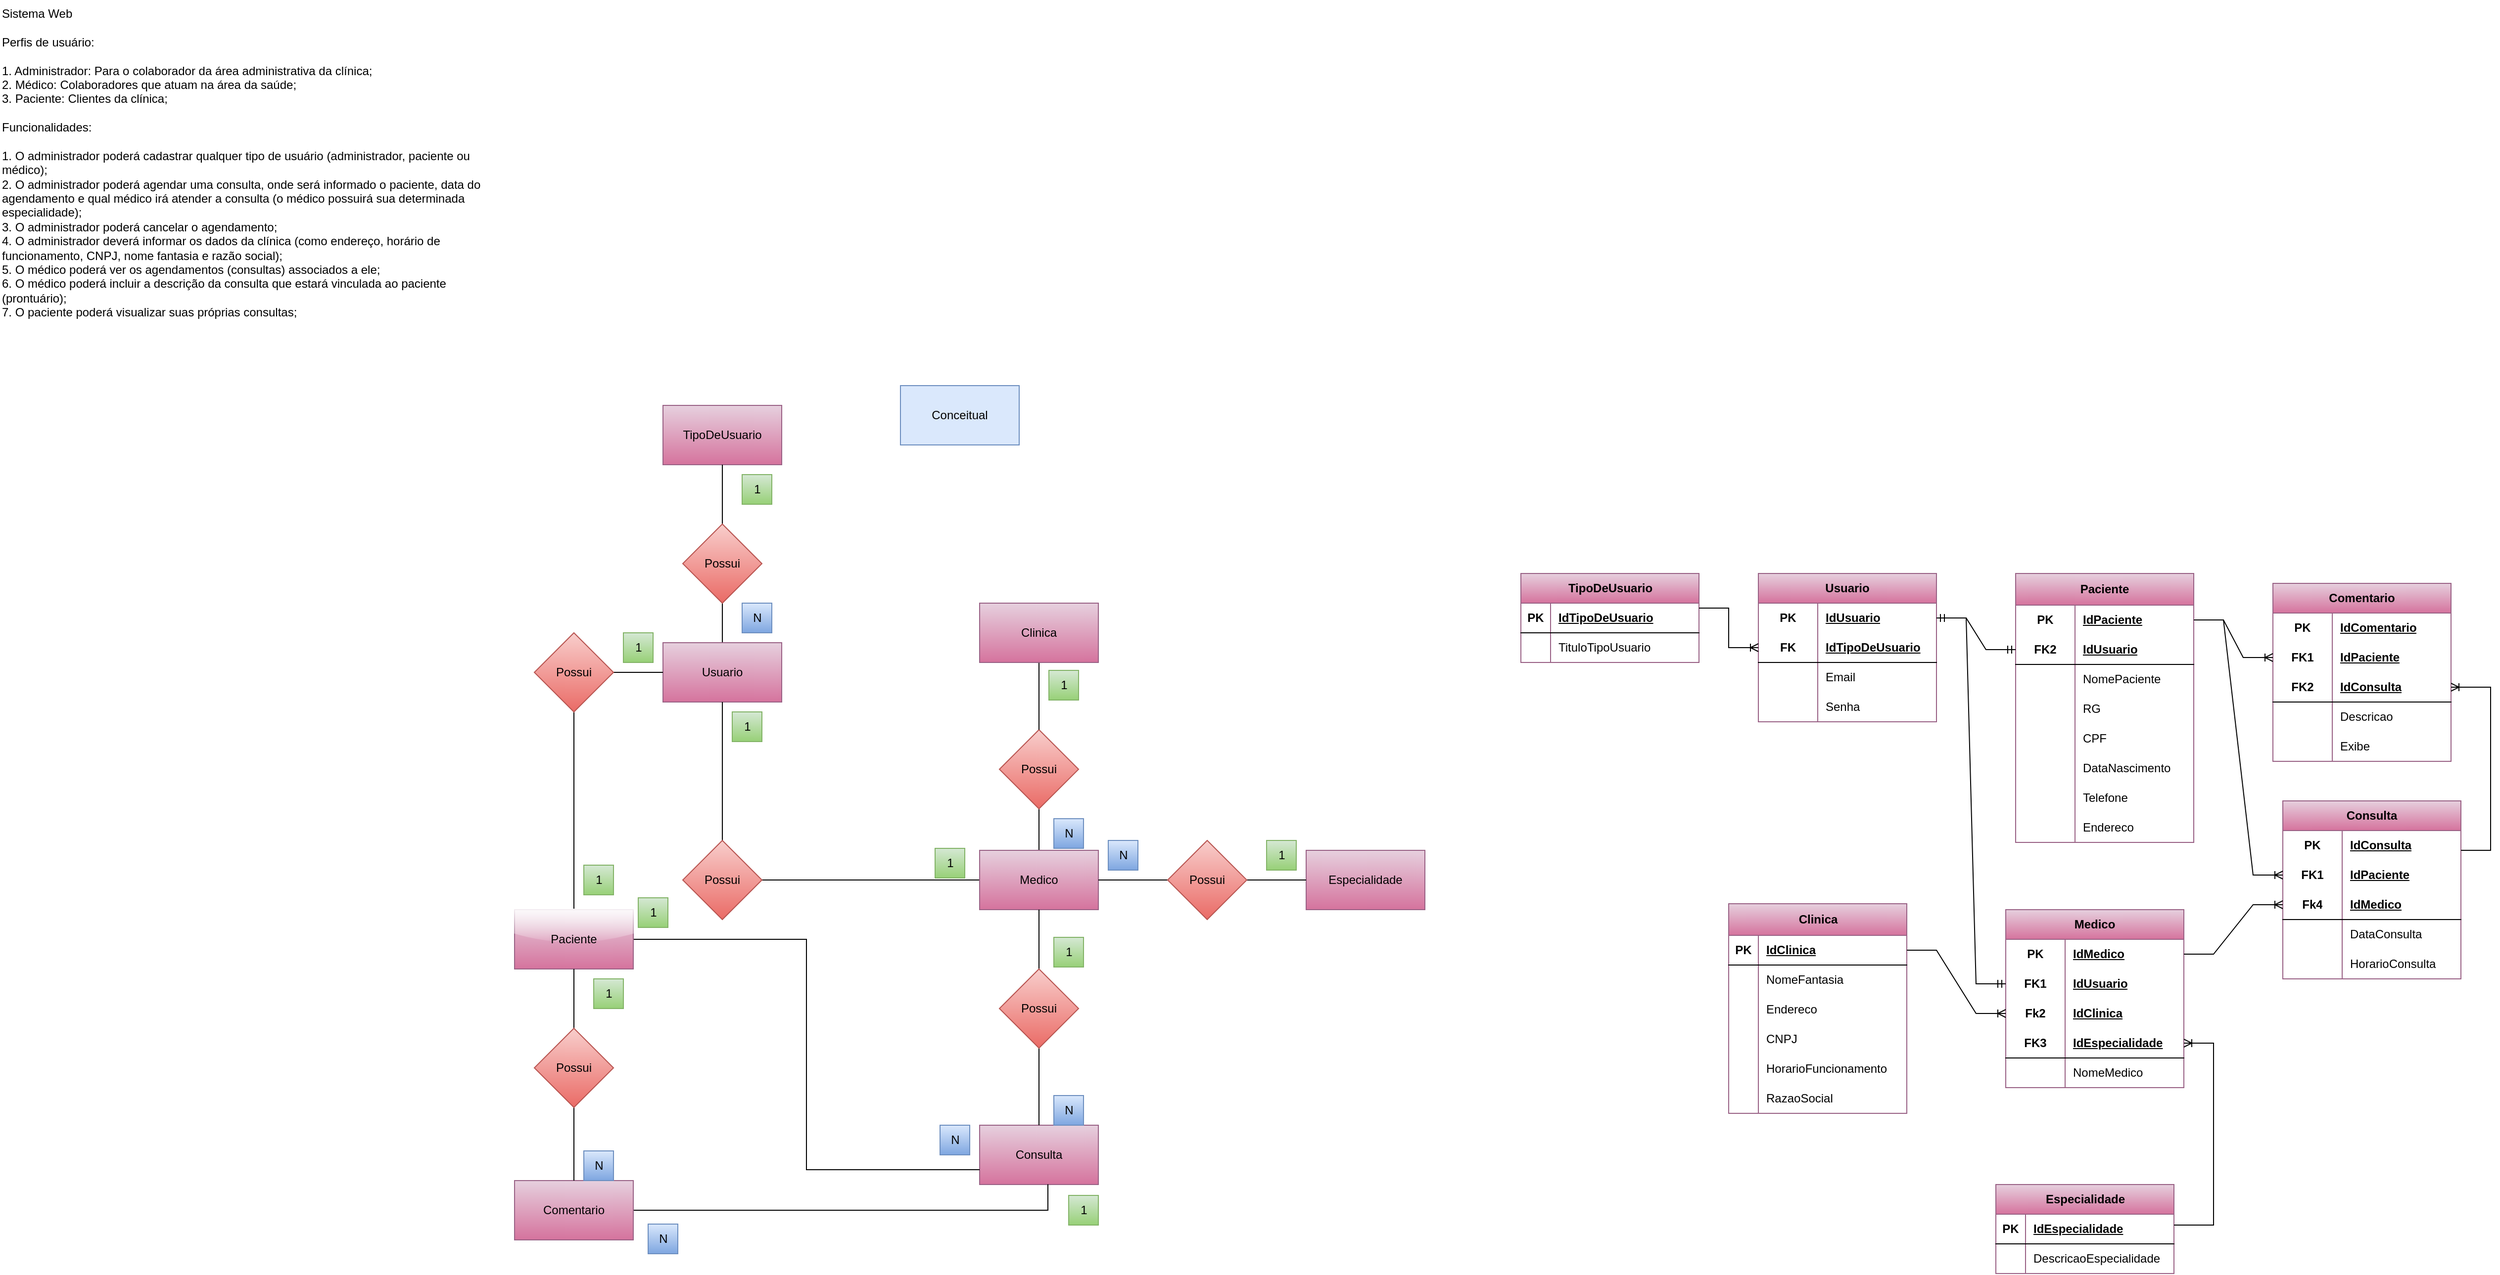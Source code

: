 <mxfile version="22.0.2" type="device">
  <diagram name="Página-1" id="_lsxfPt71TuAtW6j0jMD">
    <mxGraphModel dx="3999" dy="2213" grid="1" gridSize="10" guides="1" tooltips="1" connect="1" arrows="1" fold="1" page="1" pageScale="1" pageWidth="827" pageHeight="1169" math="0" shadow="0">
      <root>
        <mxCell id="0" />
        <mxCell id="1" parent="0" />
        <mxCell id="HjSARC_eoHZar8w_zuDz-1" value="Sistema Web&#xa;&#xa;Perfis de usuário:&#xa;&#xa;1. Administrador: Para o colaborador da área administrativa da clínica;&#xa;2. Médico: Colaboradores que atuam na área da saúde;&#xa;3. Paciente: Clientes da clínica;&#xa;&#xa;Funcionalidades:&#xa;&#xa;1. O administrador poderá cadastrar qualquer tipo de usuário (administrador, paciente ou&#xa;médico);&#xa;2. O administrador poderá agendar uma consulta, onde será informado o paciente, data do&#xa;agendamento e qual médico irá atender a consulta (o médico possuirá sua determinada&#xa;especialidade);&#xa;3. O administrador poderá cancelar o agendamento;&#xa;4. O administrador deverá informar os dados da clínica (como endereço, horário de&#xa;funcionamento, CNPJ, nome fantasia e razão social);&#xa;5. O médico poderá ver os agendamentos (consultas) associados a ele;&#xa;6. O médico poderá incluir a descrição da consulta que estará vinculada ao paciente&#xa;(prontuário);&#xa;7. O paciente poderá visualizar suas próprias consultas;" style="text;whiteSpace=wrap;" parent="1" vertex="1">
          <mxGeometry x="-890" y="-70" width="520" height="310" as="geometry" />
        </mxCell>
        <mxCell id="1QTL2UDU8CIlQ4XkbXj3-7" value="" style="edgeStyle=orthogonalEdgeStyle;rounded=0;orthogonalLoop=1;jettySize=auto;html=1;endArrow=none;endFill=0;" parent="1" source="HjSARC_eoHZar8w_zuDz-2" target="1QTL2UDU8CIlQ4XkbXj3-6" edge="1">
          <mxGeometry relative="1" as="geometry" />
        </mxCell>
        <mxCell id="HjSARC_eoHZar8w_zuDz-2" value="Usuario" style="rounded=0;whiteSpace=wrap;html=1;fillColor=#e6d0de;gradientColor=#d5739d;strokeColor=#996185;" parent="1" vertex="1">
          <mxGeometry x="-220" y="580" width="120" height="60" as="geometry" />
        </mxCell>
        <mxCell id="1QTL2UDU8CIlQ4XkbXj3-73" value="" style="edgeStyle=orthogonalEdgeStyle;rounded=0;orthogonalLoop=1;jettySize=auto;html=1;endArrow=none;endFill=0;" parent="1" source="HjSARC_eoHZar8w_zuDz-4" target="1QTL2UDU8CIlQ4XkbXj3-21" edge="1">
          <mxGeometry relative="1" as="geometry" />
        </mxCell>
        <mxCell id="1QTL2UDU8CIlQ4XkbXj3-78" value="" style="edgeStyle=orthogonalEdgeStyle;rounded=0;orthogonalLoop=1;jettySize=auto;html=1;endArrow=none;endFill=0;" parent="1" source="HjSARC_eoHZar8w_zuDz-4" target="1QTL2UDU8CIlQ4XkbXj3-15" edge="1">
          <mxGeometry relative="1" as="geometry" />
        </mxCell>
        <mxCell id="HjSARC_eoHZar8w_zuDz-4" value="Medico" style="rounded=0;whiteSpace=wrap;html=1;fillColor=#e6d0de;gradientColor=#d5739d;strokeColor=#996185;" parent="1" vertex="1">
          <mxGeometry x="100" y="790" width="120" height="60" as="geometry" />
        </mxCell>
        <mxCell id="HjSARC_eoHZar8w_zuDz-5" value="TipoDeUsuario" style="rounded=0;whiteSpace=wrap;html=1;fillColor=#e6d0de;strokeColor=#996185;gradientColor=#d5739d;" parent="1" vertex="1">
          <mxGeometry x="-220" y="340" width="120" height="60" as="geometry" />
        </mxCell>
        <mxCell id="HjSARC_eoHZar8w_zuDz-9" value="Consulta" style="rounded=0;whiteSpace=wrap;html=1;fillColor=#e6d0de;gradientColor=#d5739d;strokeColor=#996185;" parent="1" vertex="1">
          <mxGeometry x="100" y="1068" width="120" height="60" as="geometry" />
        </mxCell>
        <mxCell id="HjSARC_eoHZar8w_zuDz-10" value="Especialidade" style="rounded=0;whiteSpace=wrap;html=1;fillColor=#e6d0de;gradientColor=#d5739d;strokeColor=#996185;" parent="1" vertex="1">
          <mxGeometry x="430" y="790" width="120" height="60" as="geometry" />
        </mxCell>
        <mxCell id="oid0VO_j-IJUv03uD-GG-19" style="edgeStyle=orthogonalEdgeStyle;rounded=0;orthogonalLoop=1;jettySize=auto;html=1;entryX=0.575;entryY=0.996;entryDx=0;entryDy=0;entryPerimeter=0;endArrow=none;endFill=0;" parent="1" source="HjSARC_eoHZar8w_zuDz-11" target="HjSARC_eoHZar8w_zuDz-9" edge="1">
          <mxGeometry relative="1" as="geometry" />
        </mxCell>
        <mxCell id="HjSARC_eoHZar8w_zuDz-11" value="Comentario" style="rounded=0;whiteSpace=wrap;html=1;fillColor=#e6d0de;gradientColor=#d5739d;strokeColor=#996185;" parent="1" vertex="1">
          <mxGeometry x="-370" y="1124" width="120" height="60" as="geometry" />
        </mxCell>
        <mxCell id="1QTL2UDU8CIlQ4XkbXj3-82" value="" style="edgeStyle=orthogonalEdgeStyle;rounded=0;orthogonalLoop=1;jettySize=auto;html=1;endArrow=none;endFill=0;" parent="1" source="1QTL2UDU8CIlQ4XkbXj3-4" target="1QTL2UDU8CIlQ4XkbXj3-29" edge="1">
          <mxGeometry relative="1" as="geometry" />
        </mxCell>
        <mxCell id="1QTL2UDU8CIlQ4XkbXj3-90" style="edgeStyle=orthogonalEdgeStyle;rounded=0;orthogonalLoop=1;jettySize=auto;html=1;entryX=0;entryY=0.75;entryDx=0;entryDy=0;endArrow=none;endFill=0;" parent="1" source="1QTL2UDU8CIlQ4XkbXj3-4" target="HjSARC_eoHZar8w_zuDz-9" edge="1">
          <mxGeometry relative="1" as="geometry" />
        </mxCell>
        <mxCell id="1QTL2UDU8CIlQ4XkbXj3-4" value="Paciente" style="rounded=0;whiteSpace=wrap;html=1;glass=1;fillColor=#e6d0de;gradientColor=#d5739d;strokeColor=#996185;" parent="1" vertex="1">
          <mxGeometry x="-370" y="850" width="120" height="60" as="geometry" />
        </mxCell>
        <mxCell id="1QTL2UDU8CIlQ4XkbXj3-12" value="" style="edgeStyle=orthogonalEdgeStyle;rounded=0;orthogonalLoop=1;jettySize=auto;html=1;endArrow=none;endFill=0;" parent="1" source="1QTL2UDU8CIlQ4XkbXj3-6" target="HjSARC_eoHZar8w_zuDz-5" edge="1">
          <mxGeometry relative="1" as="geometry" />
        </mxCell>
        <mxCell id="1QTL2UDU8CIlQ4XkbXj3-6" value="Possui" style="rhombus;whiteSpace=wrap;html=1;fillColor=#f8cecc;strokeColor=#b85450;gradientColor=#ea6b66;" parent="1" vertex="1">
          <mxGeometry x="-200" y="460" width="80" height="80" as="geometry" />
        </mxCell>
        <mxCell id="1QTL2UDU8CIlQ4XkbXj3-15" value="Possui" style="rhombus;whiteSpace=wrap;html=1;fillColor=#f8cecc;gradientColor=#ea6b66;strokeColor=#b85450;" parent="1" vertex="1">
          <mxGeometry x="120" y="668" width="80" height="80" as="geometry" />
        </mxCell>
        <mxCell id="1QTL2UDU8CIlQ4XkbXj3-92" value="" style="edgeStyle=orthogonalEdgeStyle;rounded=0;orthogonalLoop=1;jettySize=auto;html=1;endArrow=none;endFill=0;" parent="1" source="1QTL2UDU8CIlQ4XkbXj3-19" target="HjSARC_eoHZar8w_zuDz-4" edge="1">
          <mxGeometry relative="1" as="geometry" />
        </mxCell>
        <mxCell id="1QTL2UDU8CIlQ4XkbXj3-98" value="" style="edgeStyle=orthogonalEdgeStyle;rounded=0;orthogonalLoop=1;jettySize=auto;html=1;endArrow=none;endFill=0;" parent="1" source="1QTL2UDU8CIlQ4XkbXj3-19" target="HjSARC_eoHZar8w_zuDz-10" edge="1">
          <mxGeometry relative="1" as="geometry" />
        </mxCell>
        <mxCell id="1QTL2UDU8CIlQ4XkbXj3-19" value="Possui" style="rhombus;whiteSpace=wrap;html=1;fillColor=#f8cecc;gradientColor=#ea6b66;strokeColor=#b85450;" parent="1" vertex="1">
          <mxGeometry x="290" y="780" width="80" height="80" as="geometry" />
        </mxCell>
        <mxCell id="1QTL2UDU8CIlQ4XkbXj3-93" value="" style="edgeStyle=orthogonalEdgeStyle;rounded=0;orthogonalLoop=1;jettySize=auto;html=1;endArrow=none;endFill=0;" parent="1" source="1QTL2UDU8CIlQ4XkbXj3-20" target="HjSARC_eoHZar8w_zuDz-4" edge="1">
          <mxGeometry relative="1" as="geometry" />
        </mxCell>
        <mxCell id="1QTL2UDU8CIlQ4XkbXj3-94" value="" style="edgeStyle=orthogonalEdgeStyle;rounded=0;orthogonalLoop=1;jettySize=auto;html=1;endArrow=none;endFill=0;" parent="1" source="1QTL2UDU8CIlQ4XkbXj3-20" target="HjSARC_eoHZar8w_zuDz-9" edge="1">
          <mxGeometry relative="1" as="geometry" />
        </mxCell>
        <mxCell id="1QTL2UDU8CIlQ4XkbXj3-20" value="Possui" style="rhombus;whiteSpace=wrap;html=1;fillColor=#f8cecc;gradientColor=#ea6b66;strokeColor=#b85450;" parent="1" vertex="1">
          <mxGeometry x="120" y="910" width="80" height="80" as="geometry" />
        </mxCell>
        <mxCell id="1QTL2UDU8CIlQ4XkbXj3-72" value="" style="edgeStyle=orthogonalEdgeStyle;rounded=0;orthogonalLoop=1;jettySize=auto;html=1;endArrow=none;endFill=0;" parent="1" source="1QTL2UDU8CIlQ4XkbXj3-21" target="HjSARC_eoHZar8w_zuDz-2" edge="1">
          <mxGeometry relative="1" as="geometry" />
        </mxCell>
        <mxCell id="1QTL2UDU8CIlQ4XkbXj3-21" value="Possui" style="rhombus;whiteSpace=wrap;html=1;fillColor=#f8cecc;gradientColor=#ea6b66;strokeColor=#b85450;" parent="1" vertex="1">
          <mxGeometry x="-200" y="780" width="80" height="80" as="geometry" />
        </mxCell>
        <mxCell id="1QTL2UDU8CIlQ4XkbXj3-81" value="" style="edgeStyle=orthogonalEdgeStyle;rounded=0;orthogonalLoop=1;jettySize=auto;html=1;endArrow=none;endFill=0;" parent="1" source="1QTL2UDU8CIlQ4XkbXj3-29" target="HjSARC_eoHZar8w_zuDz-2" edge="1">
          <mxGeometry relative="1" as="geometry" />
        </mxCell>
        <mxCell id="1QTL2UDU8CIlQ4XkbXj3-29" value="Possui" style="rhombus;whiteSpace=wrap;html=1;fillColor=#f8cecc;gradientColor=#ea6b66;strokeColor=#b85450;" parent="1" vertex="1">
          <mxGeometry x="-350" y="570" width="80" height="80" as="geometry" />
        </mxCell>
        <mxCell id="1QTL2UDU8CIlQ4XkbXj3-40" value="Conceitual" style="rounded=0;whiteSpace=wrap;html=1;fillColor=#dae8fc;strokeColor=#6c8ebf;" parent="1" vertex="1">
          <mxGeometry x="20" y="320" width="120" height="60" as="geometry" />
        </mxCell>
        <mxCell id="1QTL2UDU8CIlQ4XkbXj3-70" style="edgeStyle=orthogonalEdgeStyle;rounded=0;orthogonalLoop=1;jettySize=auto;html=1;exitX=0.5;exitY=1;exitDx=0;exitDy=0;" parent="1" source="HjSARC_eoHZar8w_zuDz-11" target="HjSARC_eoHZar8w_zuDz-11" edge="1">
          <mxGeometry relative="1" as="geometry" />
        </mxCell>
        <mxCell id="1QTL2UDU8CIlQ4XkbXj3-77" value="" style="edgeStyle=orthogonalEdgeStyle;rounded=0;orthogonalLoop=1;jettySize=auto;html=1;endArrow=none;endFill=0;" parent="1" source="1QTL2UDU8CIlQ4XkbXj3-2" target="1QTL2UDU8CIlQ4XkbXj3-15" edge="1">
          <mxGeometry relative="1" as="geometry" />
        </mxCell>
        <mxCell id="1QTL2UDU8CIlQ4XkbXj3-2" value="Clinica" style="rounded=0;whiteSpace=wrap;html=1;fillColor=#e6d0de;gradientColor=#d5739d;strokeColor=#996185;" parent="1" vertex="1">
          <mxGeometry x="100" y="540" width="120" height="60" as="geometry" />
        </mxCell>
        <mxCell id="1QTL2UDU8CIlQ4XkbXj3-85" style="edgeStyle=orthogonalEdgeStyle;rounded=0;orthogonalLoop=1;jettySize=auto;html=1;exitX=0.5;exitY=1;exitDx=0;exitDy=0;" parent="1" edge="1">
          <mxGeometry relative="1" as="geometry">
            <mxPoint x="480" y="865" as="sourcePoint" />
            <mxPoint x="480" y="865" as="targetPoint" />
          </mxGeometry>
        </mxCell>
        <mxCell id="1QTL2UDU8CIlQ4XkbXj3-87" value="" style="edgeStyle=orthogonalEdgeStyle;rounded=0;orthogonalLoop=1;jettySize=auto;html=1;endArrow=none;endFill=0;" parent="1" source="1QTL2UDU8CIlQ4XkbXj3-86" target="1QTL2UDU8CIlQ4XkbXj3-4" edge="1">
          <mxGeometry relative="1" as="geometry" />
        </mxCell>
        <mxCell id="1QTL2UDU8CIlQ4XkbXj3-88" value="" style="edgeStyle=orthogonalEdgeStyle;rounded=0;orthogonalLoop=1;jettySize=auto;html=1;endArrow=none;endFill=0;" parent="1" source="1QTL2UDU8CIlQ4XkbXj3-86" target="HjSARC_eoHZar8w_zuDz-11" edge="1">
          <mxGeometry relative="1" as="geometry" />
        </mxCell>
        <mxCell id="1QTL2UDU8CIlQ4XkbXj3-86" value="Possui" style="rhombus;whiteSpace=wrap;html=1;fillColor=#f8cecc;gradientColor=#ea6b66;strokeColor=#b85450;" parent="1" vertex="1">
          <mxGeometry x="-350" y="970" width="80" height="80" as="geometry" />
        </mxCell>
        <mxCell id="1QTL2UDU8CIlQ4XkbXj3-99" value="1" style="text;html=1;align=center;verticalAlign=middle;resizable=0;points=[];autosize=1;strokeColor=#82b366;fillColor=#d5e8d4;gradientColor=#97d077;" parent="1" vertex="1">
          <mxGeometry x="-140" y="410" width="30" height="30" as="geometry" />
        </mxCell>
        <mxCell id="1QTL2UDU8CIlQ4XkbXj3-100" value="N" style="text;html=1;align=center;verticalAlign=middle;resizable=0;points=[];autosize=1;strokeColor=#6c8ebf;fillColor=#dae8fc;gradientColor=#7ea6e0;" parent="1" vertex="1">
          <mxGeometry x="-140" y="540" width="30" height="30" as="geometry" />
        </mxCell>
        <mxCell id="1QTL2UDU8CIlQ4XkbXj3-104" value="1" style="text;html=1;align=center;verticalAlign=middle;resizable=0;points=[];autosize=1;strokeColor=#82b366;fillColor=#d5e8d4;gradientColor=#97d077;" parent="1" vertex="1">
          <mxGeometry x="170" y="608" width="30" height="30" as="geometry" />
        </mxCell>
        <mxCell id="1QTL2UDU8CIlQ4XkbXj3-105" value="N" style="text;html=1;align=center;verticalAlign=middle;resizable=0;points=[];autosize=1;fillColor=#dae8fc;gradientColor=#7ea6e0;strokeColor=#6c8ebf;" parent="1" vertex="1">
          <mxGeometry x="175" y="758" width="30" height="30" as="geometry" />
        </mxCell>
        <mxCell id="1QTL2UDU8CIlQ4XkbXj3-106" value="N" style="text;html=1;align=center;verticalAlign=middle;resizable=0;points=[];autosize=1;strokeColor=#6c8ebf;fillColor=#dae8fc;gradientColor=#7ea6e0;" parent="1" vertex="1">
          <mxGeometry x="230" y="780" width="30" height="30" as="geometry" />
        </mxCell>
        <mxCell id="1QTL2UDU8CIlQ4XkbXj3-107" value="1" style="text;html=1;align=center;verticalAlign=middle;resizable=0;points=[];autosize=1;strokeColor=#82b366;fillColor=#d5e8d4;gradientColor=#97d077;" parent="1" vertex="1">
          <mxGeometry x="390" y="780" width="30" height="30" as="geometry" />
        </mxCell>
        <mxCell id="1QTL2UDU8CIlQ4XkbXj3-112" value="1" style="text;html=1;align=center;verticalAlign=middle;resizable=0;points=[];autosize=1;strokeColor=#82b366;fillColor=#d5e8d4;gradientColor=#97d077;" parent="1" vertex="1">
          <mxGeometry x="-290" y="920" width="30" height="30" as="geometry" />
        </mxCell>
        <mxCell id="1QTL2UDU8CIlQ4XkbXj3-113" value="N" style="text;html=1;align=center;verticalAlign=middle;resizable=0;points=[];autosize=1;strokeColor=#6c8ebf;fillColor=#dae8fc;gradientColor=#7ea6e0;" parent="1" vertex="1">
          <mxGeometry x="-300" y="1094" width="30" height="30" as="geometry" />
        </mxCell>
        <mxCell id="1QTL2UDU8CIlQ4XkbXj3-114" value="1" style="text;html=1;align=center;verticalAlign=middle;resizable=0;points=[];autosize=1;strokeColor=#82b366;fillColor=#d5e8d4;gradientColor=#97d077;" parent="1" vertex="1">
          <mxGeometry x="-260" y="570" width="30" height="30" as="geometry" />
        </mxCell>
        <mxCell id="1QTL2UDU8CIlQ4XkbXj3-116" value="1" style="text;html=1;align=center;verticalAlign=middle;resizable=0;points=[];autosize=1;strokeColor=#82b366;fillColor=#d5e8d4;gradientColor=#97d077;" parent="1" vertex="1">
          <mxGeometry x="-150" y="650" width="30" height="30" as="geometry" />
        </mxCell>
        <mxCell id="1QTL2UDU8CIlQ4XkbXj3-144" value="TipoDeUsuario" style="shape=table;startSize=30;container=1;collapsible=1;childLayout=tableLayout;fixedRows=1;rowLines=0;fontStyle=1;align=center;resizeLast=1;html=1;fillColor=#e6d0de;gradientColor=#d5739d;strokeColor=#996185;" parent="1" vertex="1">
          <mxGeometry x="647" y="510" width="180" height="90" as="geometry" />
        </mxCell>
        <mxCell id="1QTL2UDU8CIlQ4XkbXj3-145" value="" style="shape=tableRow;horizontal=0;startSize=0;swimlaneHead=0;swimlaneBody=0;fillColor=none;collapsible=0;dropTarget=0;points=[[0,0.5],[1,0.5]];portConstraint=eastwest;top=0;left=0;right=0;bottom=1;" parent="1QTL2UDU8CIlQ4XkbXj3-144" vertex="1">
          <mxGeometry y="30" width="180" height="30" as="geometry" />
        </mxCell>
        <mxCell id="1QTL2UDU8CIlQ4XkbXj3-146" value="PK" style="shape=partialRectangle;connectable=0;fillColor=none;top=0;left=0;bottom=0;right=0;fontStyle=1;overflow=hidden;whiteSpace=wrap;html=1;" parent="1QTL2UDU8CIlQ4XkbXj3-145" vertex="1">
          <mxGeometry width="30" height="30" as="geometry">
            <mxRectangle width="30" height="30" as="alternateBounds" />
          </mxGeometry>
        </mxCell>
        <mxCell id="1QTL2UDU8CIlQ4XkbXj3-147" value="IdTipoDeUsuario" style="shape=partialRectangle;connectable=0;fillColor=none;top=0;left=0;bottom=0;right=0;align=left;spacingLeft=6;fontStyle=5;overflow=hidden;whiteSpace=wrap;html=1;" parent="1QTL2UDU8CIlQ4XkbXj3-145" vertex="1">
          <mxGeometry x="30" width="150" height="30" as="geometry">
            <mxRectangle width="150" height="30" as="alternateBounds" />
          </mxGeometry>
        </mxCell>
        <mxCell id="1QTL2UDU8CIlQ4XkbXj3-148" value="" style="shape=tableRow;horizontal=0;startSize=0;swimlaneHead=0;swimlaneBody=0;fillColor=none;collapsible=0;dropTarget=0;points=[[0,0.5],[1,0.5]];portConstraint=eastwest;top=0;left=0;right=0;bottom=0;" parent="1QTL2UDU8CIlQ4XkbXj3-144" vertex="1">
          <mxGeometry y="60" width="180" height="30" as="geometry" />
        </mxCell>
        <mxCell id="1QTL2UDU8CIlQ4XkbXj3-149" value="" style="shape=partialRectangle;connectable=0;fillColor=none;top=0;left=0;bottom=0;right=0;editable=1;overflow=hidden;whiteSpace=wrap;html=1;" parent="1QTL2UDU8CIlQ4XkbXj3-148" vertex="1">
          <mxGeometry width="30" height="30" as="geometry">
            <mxRectangle width="30" height="30" as="alternateBounds" />
          </mxGeometry>
        </mxCell>
        <mxCell id="1QTL2UDU8CIlQ4XkbXj3-150" value="TituloTipoUsuario" style="shape=partialRectangle;connectable=0;fillColor=none;top=0;left=0;bottom=0;right=0;align=left;spacingLeft=6;overflow=hidden;whiteSpace=wrap;html=1;" parent="1QTL2UDU8CIlQ4XkbXj3-148" vertex="1">
          <mxGeometry x="30" width="150" height="30" as="geometry">
            <mxRectangle width="150" height="30" as="alternateBounds" />
          </mxGeometry>
        </mxCell>
        <mxCell id="1QTL2UDU8CIlQ4XkbXj3-167" value="Usuario" style="shape=table;startSize=30;container=1;collapsible=1;childLayout=tableLayout;fixedRows=1;rowLines=0;fontStyle=1;align=center;resizeLast=1;html=1;whiteSpace=wrap;fillColor=#e6d0de;gradientColor=#d5739d;strokeColor=#996185;" parent="1" vertex="1">
          <mxGeometry x="887" y="510" width="180" height="150" as="geometry" />
        </mxCell>
        <mxCell id="1QTL2UDU8CIlQ4XkbXj3-168" value="" style="shape=tableRow;horizontal=0;startSize=0;swimlaneHead=0;swimlaneBody=0;fillColor=none;collapsible=0;dropTarget=0;points=[[0,0.5],[1,0.5]];portConstraint=eastwest;top=0;left=0;right=0;bottom=0;html=1;" parent="1QTL2UDU8CIlQ4XkbXj3-167" vertex="1">
          <mxGeometry y="30" width="180" height="30" as="geometry" />
        </mxCell>
        <mxCell id="1QTL2UDU8CIlQ4XkbXj3-169" value="PK" style="shape=partialRectangle;connectable=0;fillColor=none;top=0;left=0;bottom=0;right=0;fontStyle=1;overflow=hidden;html=1;whiteSpace=wrap;" parent="1QTL2UDU8CIlQ4XkbXj3-168" vertex="1">
          <mxGeometry width="60" height="30" as="geometry">
            <mxRectangle width="60" height="30" as="alternateBounds" />
          </mxGeometry>
        </mxCell>
        <mxCell id="1QTL2UDU8CIlQ4XkbXj3-170" value="IdUsuario" style="shape=partialRectangle;connectable=0;fillColor=none;top=0;left=0;bottom=0;right=0;align=left;spacingLeft=6;fontStyle=5;overflow=hidden;html=1;whiteSpace=wrap;" parent="1QTL2UDU8CIlQ4XkbXj3-168" vertex="1">
          <mxGeometry x="60" width="120" height="30" as="geometry">
            <mxRectangle width="120" height="30" as="alternateBounds" />
          </mxGeometry>
        </mxCell>
        <mxCell id="1QTL2UDU8CIlQ4XkbXj3-171" value="" style="shape=tableRow;horizontal=0;startSize=0;swimlaneHead=0;swimlaneBody=0;fillColor=none;collapsible=0;dropTarget=0;points=[[0,0.5],[1,0.5]];portConstraint=eastwest;top=0;left=0;right=0;bottom=1;html=1;" parent="1QTL2UDU8CIlQ4XkbXj3-167" vertex="1">
          <mxGeometry y="60" width="180" height="30" as="geometry" />
        </mxCell>
        <mxCell id="1QTL2UDU8CIlQ4XkbXj3-172" value="FK" style="shape=partialRectangle;connectable=0;fillColor=none;top=0;left=0;bottom=0;right=0;fontStyle=1;overflow=hidden;html=1;whiteSpace=wrap;" parent="1QTL2UDU8CIlQ4XkbXj3-171" vertex="1">
          <mxGeometry width="60" height="30" as="geometry">
            <mxRectangle width="60" height="30" as="alternateBounds" />
          </mxGeometry>
        </mxCell>
        <mxCell id="1QTL2UDU8CIlQ4XkbXj3-173" value="IdTipoDeUsuario" style="shape=partialRectangle;connectable=0;fillColor=none;top=0;left=0;bottom=0;right=0;align=left;spacingLeft=6;fontStyle=5;overflow=hidden;html=1;whiteSpace=wrap;" parent="1QTL2UDU8CIlQ4XkbXj3-171" vertex="1">
          <mxGeometry x="60" width="120" height="30" as="geometry">
            <mxRectangle width="120" height="30" as="alternateBounds" />
          </mxGeometry>
        </mxCell>
        <mxCell id="1QTL2UDU8CIlQ4XkbXj3-177" value="" style="shape=tableRow;horizontal=0;startSize=0;swimlaneHead=0;swimlaneBody=0;fillColor=none;collapsible=0;dropTarget=0;points=[[0,0.5],[1,0.5]];portConstraint=eastwest;top=0;left=0;right=0;bottom=0;html=1;" parent="1QTL2UDU8CIlQ4XkbXj3-167" vertex="1">
          <mxGeometry y="90" width="180" height="30" as="geometry" />
        </mxCell>
        <mxCell id="1QTL2UDU8CIlQ4XkbXj3-178" value="" style="shape=partialRectangle;connectable=0;fillColor=none;top=0;left=0;bottom=0;right=0;editable=1;overflow=hidden;html=1;whiteSpace=wrap;" parent="1QTL2UDU8CIlQ4XkbXj3-177" vertex="1">
          <mxGeometry width="60" height="30" as="geometry">
            <mxRectangle width="60" height="30" as="alternateBounds" />
          </mxGeometry>
        </mxCell>
        <mxCell id="1QTL2UDU8CIlQ4XkbXj3-179" value="Email" style="shape=partialRectangle;connectable=0;fillColor=none;top=0;left=0;bottom=0;right=0;align=left;spacingLeft=6;overflow=hidden;html=1;whiteSpace=wrap;" parent="1QTL2UDU8CIlQ4XkbXj3-177" vertex="1">
          <mxGeometry x="60" width="120" height="30" as="geometry">
            <mxRectangle width="120" height="30" as="alternateBounds" />
          </mxGeometry>
        </mxCell>
        <mxCell id="1QTL2UDU8CIlQ4XkbXj3-180" style="shape=tableRow;horizontal=0;startSize=0;swimlaneHead=0;swimlaneBody=0;fillColor=none;collapsible=0;dropTarget=0;points=[[0,0.5],[1,0.5]];portConstraint=eastwest;top=0;left=0;right=0;bottom=0;html=1;" parent="1QTL2UDU8CIlQ4XkbXj3-167" vertex="1">
          <mxGeometry y="120" width="180" height="30" as="geometry" />
        </mxCell>
        <mxCell id="1QTL2UDU8CIlQ4XkbXj3-181" style="shape=partialRectangle;connectable=0;fillColor=none;top=0;left=0;bottom=0;right=0;editable=1;overflow=hidden;html=1;whiteSpace=wrap;" parent="1QTL2UDU8CIlQ4XkbXj3-180" vertex="1">
          <mxGeometry width="60" height="30" as="geometry">
            <mxRectangle width="60" height="30" as="alternateBounds" />
          </mxGeometry>
        </mxCell>
        <mxCell id="1QTL2UDU8CIlQ4XkbXj3-182" value="Senha" style="shape=partialRectangle;connectable=0;fillColor=none;top=0;left=0;bottom=0;right=0;align=left;spacingLeft=6;overflow=hidden;html=1;whiteSpace=wrap;" parent="1QTL2UDU8CIlQ4XkbXj3-180" vertex="1">
          <mxGeometry x="60" width="120" height="30" as="geometry">
            <mxRectangle width="120" height="30" as="alternateBounds" />
          </mxGeometry>
        </mxCell>
        <mxCell id="1QTL2UDU8CIlQ4XkbXj3-188" value="Clinica" style="shape=table;startSize=32;container=1;collapsible=1;childLayout=tableLayout;fixedRows=1;rowLines=0;fontStyle=1;align=center;resizeLast=1;html=1;fillColor=#e6d0de;gradientColor=#d5739d;strokeColor=#996185;" parent="1" vertex="1">
          <mxGeometry x="857" y="844" width="180" height="212" as="geometry" />
        </mxCell>
        <mxCell id="1QTL2UDU8CIlQ4XkbXj3-189" value="" style="shape=tableRow;horizontal=0;startSize=0;swimlaneHead=0;swimlaneBody=0;fillColor=none;collapsible=0;dropTarget=0;points=[[0,0.5],[1,0.5]];portConstraint=eastwest;top=0;left=0;right=0;bottom=1;" parent="1QTL2UDU8CIlQ4XkbXj3-188" vertex="1">
          <mxGeometry y="32" width="180" height="30" as="geometry" />
        </mxCell>
        <mxCell id="1QTL2UDU8CIlQ4XkbXj3-190" value="PK" style="shape=partialRectangle;connectable=0;fillColor=none;top=0;left=0;bottom=0;right=0;fontStyle=1;overflow=hidden;whiteSpace=wrap;html=1;" parent="1QTL2UDU8CIlQ4XkbXj3-189" vertex="1">
          <mxGeometry width="30" height="30" as="geometry">
            <mxRectangle width="30" height="30" as="alternateBounds" />
          </mxGeometry>
        </mxCell>
        <mxCell id="1QTL2UDU8CIlQ4XkbXj3-191" value="IdClinica" style="shape=partialRectangle;connectable=0;fillColor=none;top=0;left=0;bottom=0;right=0;align=left;spacingLeft=6;fontStyle=5;overflow=hidden;whiteSpace=wrap;html=1;" parent="1QTL2UDU8CIlQ4XkbXj3-189" vertex="1">
          <mxGeometry x="30" width="150" height="30" as="geometry">
            <mxRectangle width="150" height="30" as="alternateBounds" />
          </mxGeometry>
        </mxCell>
        <mxCell id="1QTL2UDU8CIlQ4XkbXj3-192" value="" style="shape=tableRow;horizontal=0;startSize=0;swimlaneHead=0;swimlaneBody=0;fillColor=none;collapsible=0;dropTarget=0;points=[[0,0.5],[1,0.5]];portConstraint=eastwest;top=0;left=0;right=0;bottom=0;" parent="1QTL2UDU8CIlQ4XkbXj3-188" vertex="1">
          <mxGeometry y="62" width="180" height="30" as="geometry" />
        </mxCell>
        <mxCell id="1QTL2UDU8CIlQ4XkbXj3-193" value="" style="shape=partialRectangle;connectable=0;fillColor=none;top=0;left=0;bottom=0;right=0;editable=1;overflow=hidden;whiteSpace=wrap;html=1;" parent="1QTL2UDU8CIlQ4XkbXj3-192" vertex="1">
          <mxGeometry width="30" height="30" as="geometry">
            <mxRectangle width="30" height="30" as="alternateBounds" />
          </mxGeometry>
        </mxCell>
        <mxCell id="1QTL2UDU8CIlQ4XkbXj3-194" value="NomeFantasia" style="shape=partialRectangle;connectable=0;fillColor=none;top=0;left=0;bottom=0;right=0;align=left;spacingLeft=6;overflow=hidden;whiteSpace=wrap;html=1;" parent="1QTL2UDU8CIlQ4XkbXj3-192" vertex="1">
          <mxGeometry x="30" width="150" height="30" as="geometry">
            <mxRectangle width="150" height="30" as="alternateBounds" />
          </mxGeometry>
        </mxCell>
        <mxCell id="1QTL2UDU8CIlQ4XkbXj3-195" value="" style="shape=tableRow;horizontal=0;startSize=0;swimlaneHead=0;swimlaneBody=0;fillColor=none;collapsible=0;dropTarget=0;points=[[0,0.5],[1,0.5]];portConstraint=eastwest;top=0;left=0;right=0;bottom=0;" parent="1QTL2UDU8CIlQ4XkbXj3-188" vertex="1">
          <mxGeometry y="92" width="180" height="30" as="geometry" />
        </mxCell>
        <mxCell id="1QTL2UDU8CIlQ4XkbXj3-196" value="" style="shape=partialRectangle;connectable=0;fillColor=none;top=0;left=0;bottom=0;right=0;editable=1;overflow=hidden;whiteSpace=wrap;html=1;" parent="1QTL2UDU8CIlQ4XkbXj3-195" vertex="1">
          <mxGeometry width="30" height="30" as="geometry">
            <mxRectangle width="30" height="30" as="alternateBounds" />
          </mxGeometry>
        </mxCell>
        <mxCell id="1QTL2UDU8CIlQ4XkbXj3-197" value="Endereco" style="shape=partialRectangle;connectable=0;fillColor=none;top=0;left=0;bottom=0;right=0;align=left;spacingLeft=6;overflow=hidden;whiteSpace=wrap;html=1;" parent="1QTL2UDU8CIlQ4XkbXj3-195" vertex="1">
          <mxGeometry x="30" width="150" height="30" as="geometry">
            <mxRectangle width="150" height="30" as="alternateBounds" />
          </mxGeometry>
        </mxCell>
        <mxCell id="1QTL2UDU8CIlQ4XkbXj3-198" value="" style="shape=tableRow;horizontal=0;startSize=0;swimlaneHead=0;swimlaneBody=0;fillColor=none;collapsible=0;dropTarget=0;points=[[0,0.5],[1,0.5]];portConstraint=eastwest;top=0;left=0;right=0;bottom=0;" parent="1QTL2UDU8CIlQ4XkbXj3-188" vertex="1">
          <mxGeometry y="122" width="180" height="30" as="geometry" />
        </mxCell>
        <mxCell id="1QTL2UDU8CIlQ4XkbXj3-199" value="" style="shape=partialRectangle;connectable=0;fillColor=none;top=0;left=0;bottom=0;right=0;editable=1;overflow=hidden;whiteSpace=wrap;html=1;" parent="1QTL2UDU8CIlQ4XkbXj3-198" vertex="1">
          <mxGeometry width="30" height="30" as="geometry">
            <mxRectangle width="30" height="30" as="alternateBounds" />
          </mxGeometry>
        </mxCell>
        <mxCell id="1QTL2UDU8CIlQ4XkbXj3-200" value="CNPJ" style="shape=partialRectangle;connectable=0;fillColor=none;top=0;left=0;bottom=0;right=0;align=left;spacingLeft=6;overflow=hidden;whiteSpace=wrap;html=1;" parent="1QTL2UDU8CIlQ4XkbXj3-198" vertex="1">
          <mxGeometry x="30" width="150" height="30" as="geometry">
            <mxRectangle width="150" height="30" as="alternateBounds" />
          </mxGeometry>
        </mxCell>
        <mxCell id="1QTL2UDU8CIlQ4XkbXj3-227" style="shape=tableRow;horizontal=0;startSize=0;swimlaneHead=0;swimlaneBody=0;fillColor=none;collapsible=0;dropTarget=0;points=[[0,0.5],[1,0.5]];portConstraint=eastwest;top=0;left=0;right=0;bottom=0;" parent="1QTL2UDU8CIlQ4XkbXj3-188" vertex="1">
          <mxGeometry y="152" width="180" height="30" as="geometry" />
        </mxCell>
        <mxCell id="1QTL2UDU8CIlQ4XkbXj3-228" style="shape=partialRectangle;connectable=0;fillColor=none;top=0;left=0;bottom=0;right=0;editable=1;overflow=hidden;whiteSpace=wrap;html=1;" parent="1QTL2UDU8CIlQ4XkbXj3-227" vertex="1">
          <mxGeometry width="30" height="30" as="geometry">
            <mxRectangle width="30" height="30" as="alternateBounds" />
          </mxGeometry>
        </mxCell>
        <mxCell id="1QTL2UDU8CIlQ4XkbXj3-229" value="HorarioFuncionamento" style="shape=partialRectangle;connectable=0;fillColor=none;top=0;left=0;bottom=0;right=0;align=left;spacingLeft=6;overflow=hidden;whiteSpace=wrap;html=1;" parent="1QTL2UDU8CIlQ4XkbXj3-227" vertex="1">
          <mxGeometry x="30" width="150" height="30" as="geometry">
            <mxRectangle width="150" height="30" as="alternateBounds" />
          </mxGeometry>
        </mxCell>
        <mxCell id="1QTL2UDU8CIlQ4XkbXj3-224" style="shape=tableRow;horizontal=0;startSize=0;swimlaneHead=0;swimlaneBody=0;fillColor=none;collapsible=0;dropTarget=0;points=[[0,0.5],[1,0.5]];portConstraint=eastwest;top=0;left=0;right=0;bottom=0;" parent="1QTL2UDU8CIlQ4XkbXj3-188" vertex="1">
          <mxGeometry y="182" width="180" height="30" as="geometry" />
        </mxCell>
        <mxCell id="1QTL2UDU8CIlQ4XkbXj3-225" style="shape=partialRectangle;connectable=0;fillColor=none;top=0;left=0;bottom=0;right=0;editable=1;overflow=hidden;whiteSpace=wrap;html=1;" parent="1QTL2UDU8CIlQ4XkbXj3-224" vertex="1">
          <mxGeometry width="30" height="30" as="geometry">
            <mxRectangle width="30" height="30" as="alternateBounds" />
          </mxGeometry>
        </mxCell>
        <mxCell id="1QTL2UDU8CIlQ4XkbXj3-226" value="RazaoSocial" style="shape=partialRectangle;connectable=0;fillColor=none;top=0;left=0;bottom=0;right=0;align=left;spacingLeft=6;overflow=hidden;whiteSpace=wrap;html=1;" parent="1QTL2UDU8CIlQ4XkbXj3-224" vertex="1">
          <mxGeometry x="30" width="150" height="30" as="geometry">
            <mxRectangle width="150" height="30" as="alternateBounds" />
          </mxGeometry>
        </mxCell>
        <mxCell id="1QTL2UDU8CIlQ4XkbXj3-237" value="Especialidade" style="shape=table;startSize=30;container=1;collapsible=1;childLayout=tableLayout;fixedRows=1;rowLines=0;fontStyle=1;align=center;resizeLast=1;html=1;fillColor=#e6d0de;gradientColor=#d5739d;strokeColor=#996185;" parent="1" vertex="1">
          <mxGeometry x="1127" y="1128" width="180" height="90" as="geometry" />
        </mxCell>
        <mxCell id="1QTL2UDU8CIlQ4XkbXj3-238" value="" style="shape=tableRow;horizontal=0;startSize=0;swimlaneHead=0;swimlaneBody=0;fillColor=none;collapsible=0;dropTarget=0;points=[[0,0.5],[1,0.5]];portConstraint=eastwest;top=0;left=0;right=0;bottom=1;" parent="1QTL2UDU8CIlQ4XkbXj3-237" vertex="1">
          <mxGeometry y="30" width="180" height="30" as="geometry" />
        </mxCell>
        <mxCell id="1QTL2UDU8CIlQ4XkbXj3-239" value="PK" style="shape=partialRectangle;connectable=0;fillColor=none;top=0;left=0;bottom=0;right=0;fontStyle=1;overflow=hidden;whiteSpace=wrap;html=1;" parent="1QTL2UDU8CIlQ4XkbXj3-238" vertex="1">
          <mxGeometry width="30" height="30" as="geometry">
            <mxRectangle width="30" height="30" as="alternateBounds" />
          </mxGeometry>
        </mxCell>
        <mxCell id="1QTL2UDU8CIlQ4XkbXj3-240" value="IdEspecialidade" style="shape=partialRectangle;connectable=0;fillColor=none;top=0;left=0;bottom=0;right=0;align=left;spacingLeft=6;fontStyle=5;overflow=hidden;whiteSpace=wrap;html=1;" parent="1QTL2UDU8CIlQ4XkbXj3-238" vertex="1">
          <mxGeometry x="30" width="150" height="30" as="geometry">
            <mxRectangle width="150" height="30" as="alternateBounds" />
          </mxGeometry>
        </mxCell>
        <mxCell id="1QTL2UDU8CIlQ4XkbXj3-241" value="" style="shape=tableRow;horizontal=0;startSize=0;swimlaneHead=0;swimlaneBody=0;fillColor=none;collapsible=0;dropTarget=0;points=[[0,0.5],[1,0.5]];portConstraint=eastwest;top=0;left=0;right=0;bottom=0;" parent="1QTL2UDU8CIlQ4XkbXj3-237" vertex="1">
          <mxGeometry y="60" width="180" height="30" as="geometry" />
        </mxCell>
        <mxCell id="1QTL2UDU8CIlQ4XkbXj3-242" value="" style="shape=partialRectangle;connectable=0;fillColor=none;top=0;left=0;bottom=0;right=0;editable=1;overflow=hidden;whiteSpace=wrap;html=1;" parent="1QTL2UDU8CIlQ4XkbXj3-241" vertex="1">
          <mxGeometry width="30" height="30" as="geometry">
            <mxRectangle width="30" height="30" as="alternateBounds" />
          </mxGeometry>
        </mxCell>
        <mxCell id="1QTL2UDU8CIlQ4XkbXj3-243" value="DescricaoEspecialidade" style="shape=partialRectangle;connectable=0;fillColor=none;top=0;left=0;bottom=0;right=0;align=left;spacingLeft=6;overflow=hidden;whiteSpace=wrap;html=1;" parent="1QTL2UDU8CIlQ4XkbXj3-241" vertex="1">
          <mxGeometry x="30" width="150" height="30" as="geometry">
            <mxRectangle width="150" height="30" as="alternateBounds" />
          </mxGeometry>
        </mxCell>
        <mxCell id="1QTL2UDU8CIlQ4XkbXj3-244" value="Paciente" style="shape=table;startSize=32;container=1;collapsible=1;childLayout=tableLayout;fixedRows=1;rowLines=0;fontStyle=1;align=center;resizeLast=1;html=1;whiteSpace=wrap;fillColor=#e6d0de;gradientColor=#d5739d;strokeColor=#996185;" parent="1" vertex="1">
          <mxGeometry x="1147" y="510" width="180" height="272" as="geometry" />
        </mxCell>
        <mxCell id="1QTL2UDU8CIlQ4XkbXj3-245" value="" style="shape=tableRow;horizontal=0;startSize=0;swimlaneHead=0;swimlaneBody=0;fillColor=none;collapsible=0;dropTarget=0;points=[[0,0.5],[1,0.5]];portConstraint=eastwest;top=0;left=0;right=0;bottom=0;html=1;" parent="1QTL2UDU8CIlQ4XkbXj3-244" vertex="1">
          <mxGeometry y="32" width="180" height="30" as="geometry" />
        </mxCell>
        <mxCell id="1QTL2UDU8CIlQ4XkbXj3-246" value="PK" style="shape=partialRectangle;connectable=0;fillColor=none;top=0;left=0;bottom=0;right=0;fontStyle=1;overflow=hidden;html=1;whiteSpace=wrap;" parent="1QTL2UDU8CIlQ4XkbXj3-245" vertex="1">
          <mxGeometry width="60" height="30" as="geometry">
            <mxRectangle width="60" height="30" as="alternateBounds" />
          </mxGeometry>
        </mxCell>
        <mxCell id="1QTL2UDU8CIlQ4XkbXj3-247" value="IdPaciente" style="shape=partialRectangle;connectable=0;fillColor=none;top=0;left=0;bottom=0;right=0;align=left;spacingLeft=6;fontStyle=5;overflow=hidden;html=1;whiteSpace=wrap;" parent="1QTL2UDU8CIlQ4XkbXj3-245" vertex="1">
          <mxGeometry x="60" width="120" height="30" as="geometry">
            <mxRectangle width="120" height="30" as="alternateBounds" />
          </mxGeometry>
        </mxCell>
        <mxCell id="1QTL2UDU8CIlQ4XkbXj3-248" value="" style="shape=tableRow;horizontal=0;startSize=0;swimlaneHead=0;swimlaneBody=0;fillColor=none;collapsible=0;dropTarget=0;points=[[0,0.5],[1,0.5]];portConstraint=eastwest;top=0;left=0;right=0;bottom=1;html=1;" parent="1QTL2UDU8CIlQ4XkbXj3-244" vertex="1">
          <mxGeometry y="62" width="180" height="30" as="geometry" />
        </mxCell>
        <mxCell id="1QTL2UDU8CIlQ4XkbXj3-249" value="FK2" style="shape=partialRectangle;connectable=0;fillColor=none;top=0;left=0;bottom=0;right=0;fontStyle=1;overflow=hidden;html=1;whiteSpace=wrap;" parent="1QTL2UDU8CIlQ4XkbXj3-248" vertex="1">
          <mxGeometry width="60" height="30" as="geometry">
            <mxRectangle width="60" height="30" as="alternateBounds" />
          </mxGeometry>
        </mxCell>
        <mxCell id="1QTL2UDU8CIlQ4XkbXj3-250" value="IdUsuario" style="shape=partialRectangle;connectable=0;fillColor=none;top=0;left=0;bottom=0;right=0;align=left;spacingLeft=6;fontStyle=5;overflow=hidden;html=1;whiteSpace=wrap;" parent="1QTL2UDU8CIlQ4XkbXj3-248" vertex="1">
          <mxGeometry x="60" width="120" height="30" as="geometry">
            <mxRectangle width="120" height="30" as="alternateBounds" />
          </mxGeometry>
        </mxCell>
        <mxCell id="1QTL2UDU8CIlQ4XkbXj3-251" value="" style="shape=tableRow;horizontal=0;startSize=0;swimlaneHead=0;swimlaneBody=0;fillColor=none;collapsible=0;dropTarget=0;points=[[0,0.5],[1,0.5]];portConstraint=eastwest;top=0;left=0;right=0;bottom=0;html=1;" parent="1QTL2UDU8CIlQ4XkbXj3-244" vertex="1">
          <mxGeometry y="92" width="180" height="30" as="geometry" />
        </mxCell>
        <mxCell id="1QTL2UDU8CIlQ4XkbXj3-252" value="" style="shape=partialRectangle;connectable=0;fillColor=none;top=0;left=0;bottom=0;right=0;editable=1;overflow=hidden;html=1;whiteSpace=wrap;" parent="1QTL2UDU8CIlQ4XkbXj3-251" vertex="1">
          <mxGeometry width="60" height="30" as="geometry">
            <mxRectangle width="60" height="30" as="alternateBounds" />
          </mxGeometry>
        </mxCell>
        <mxCell id="1QTL2UDU8CIlQ4XkbXj3-253" value="NomePaciente" style="shape=partialRectangle;connectable=0;fillColor=none;top=0;left=0;bottom=0;right=0;align=left;spacingLeft=6;overflow=hidden;html=1;whiteSpace=wrap;" parent="1QTL2UDU8CIlQ4XkbXj3-251" vertex="1">
          <mxGeometry x="60" width="120" height="30" as="geometry">
            <mxRectangle width="120" height="30" as="alternateBounds" />
          </mxGeometry>
        </mxCell>
        <mxCell id="1QTL2UDU8CIlQ4XkbXj3-254" value="" style="shape=tableRow;horizontal=0;startSize=0;swimlaneHead=0;swimlaneBody=0;fillColor=none;collapsible=0;dropTarget=0;points=[[0,0.5],[1,0.5]];portConstraint=eastwest;top=0;left=0;right=0;bottom=0;html=1;" parent="1QTL2UDU8CIlQ4XkbXj3-244" vertex="1">
          <mxGeometry y="122" width="180" height="30" as="geometry" />
        </mxCell>
        <mxCell id="1QTL2UDU8CIlQ4XkbXj3-255" value="" style="shape=partialRectangle;connectable=0;fillColor=none;top=0;left=0;bottom=0;right=0;editable=1;overflow=hidden;html=1;whiteSpace=wrap;" parent="1QTL2UDU8CIlQ4XkbXj3-254" vertex="1">
          <mxGeometry width="60" height="30" as="geometry">
            <mxRectangle width="60" height="30" as="alternateBounds" />
          </mxGeometry>
        </mxCell>
        <mxCell id="1QTL2UDU8CIlQ4XkbXj3-256" value="RG" style="shape=partialRectangle;connectable=0;fillColor=none;top=0;left=0;bottom=0;right=0;align=left;spacingLeft=6;overflow=hidden;html=1;whiteSpace=wrap;" parent="1QTL2UDU8CIlQ4XkbXj3-254" vertex="1">
          <mxGeometry x="60" width="120" height="30" as="geometry">
            <mxRectangle width="120" height="30" as="alternateBounds" />
          </mxGeometry>
        </mxCell>
        <mxCell id="1QTL2UDU8CIlQ4XkbXj3-257" style="shape=tableRow;horizontal=0;startSize=0;swimlaneHead=0;swimlaneBody=0;fillColor=none;collapsible=0;dropTarget=0;points=[[0,0.5],[1,0.5]];portConstraint=eastwest;top=0;left=0;right=0;bottom=0;html=1;" parent="1QTL2UDU8CIlQ4XkbXj3-244" vertex="1">
          <mxGeometry y="152" width="180" height="30" as="geometry" />
        </mxCell>
        <mxCell id="1QTL2UDU8CIlQ4XkbXj3-258" style="shape=partialRectangle;connectable=0;fillColor=none;top=0;left=0;bottom=0;right=0;editable=1;overflow=hidden;html=1;whiteSpace=wrap;" parent="1QTL2UDU8CIlQ4XkbXj3-257" vertex="1">
          <mxGeometry width="60" height="30" as="geometry">
            <mxRectangle width="60" height="30" as="alternateBounds" />
          </mxGeometry>
        </mxCell>
        <mxCell id="1QTL2UDU8CIlQ4XkbXj3-259" value="CPF" style="shape=partialRectangle;connectable=0;fillColor=none;top=0;left=0;bottom=0;right=0;align=left;spacingLeft=6;overflow=hidden;html=1;whiteSpace=wrap;" parent="1QTL2UDU8CIlQ4XkbXj3-257" vertex="1">
          <mxGeometry x="60" width="120" height="30" as="geometry">
            <mxRectangle width="120" height="30" as="alternateBounds" />
          </mxGeometry>
        </mxCell>
        <mxCell id="1QTL2UDU8CIlQ4XkbXj3-260" style="shape=tableRow;horizontal=0;startSize=0;swimlaneHead=0;swimlaneBody=0;fillColor=none;collapsible=0;dropTarget=0;points=[[0,0.5],[1,0.5]];portConstraint=eastwest;top=0;left=0;right=0;bottom=0;html=1;" parent="1QTL2UDU8CIlQ4XkbXj3-244" vertex="1">
          <mxGeometry y="182" width="180" height="30" as="geometry" />
        </mxCell>
        <mxCell id="1QTL2UDU8CIlQ4XkbXj3-261" style="shape=partialRectangle;connectable=0;fillColor=none;top=0;left=0;bottom=0;right=0;editable=1;overflow=hidden;html=1;whiteSpace=wrap;" parent="1QTL2UDU8CIlQ4XkbXj3-260" vertex="1">
          <mxGeometry width="60" height="30" as="geometry">
            <mxRectangle width="60" height="30" as="alternateBounds" />
          </mxGeometry>
        </mxCell>
        <mxCell id="1QTL2UDU8CIlQ4XkbXj3-262" value="DataNascimento" style="shape=partialRectangle;connectable=0;fillColor=none;top=0;left=0;bottom=0;right=0;align=left;spacingLeft=6;overflow=hidden;html=1;whiteSpace=wrap;" parent="1QTL2UDU8CIlQ4XkbXj3-260" vertex="1">
          <mxGeometry x="60" width="120" height="30" as="geometry">
            <mxRectangle width="120" height="30" as="alternateBounds" />
          </mxGeometry>
        </mxCell>
        <mxCell id="1QTL2UDU8CIlQ4XkbXj3-272" style="shape=tableRow;horizontal=0;startSize=0;swimlaneHead=0;swimlaneBody=0;fillColor=none;collapsible=0;dropTarget=0;points=[[0,0.5],[1,0.5]];portConstraint=eastwest;top=0;left=0;right=0;bottom=0;html=1;" parent="1QTL2UDU8CIlQ4XkbXj3-244" vertex="1">
          <mxGeometry y="212" width="180" height="30" as="geometry" />
        </mxCell>
        <mxCell id="1QTL2UDU8CIlQ4XkbXj3-273" style="shape=partialRectangle;connectable=0;fillColor=none;top=0;left=0;bottom=0;right=0;editable=1;overflow=hidden;html=1;whiteSpace=wrap;" parent="1QTL2UDU8CIlQ4XkbXj3-272" vertex="1">
          <mxGeometry width="60" height="30" as="geometry">
            <mxRectangle width="60" height="30" as="alternateBounds" />
          </mxGeometry>
        </mxCell>
        <mxCell id="1QTL2UDU8CIlQ4XkbXj3-274" value="Telefone&amp;nbsp;" style="shape=partialRectangle;connectable=0;fillColor=none;top=0;left=0;bottom=0;right=0;align=left;spacingLeft=6;overflow=hidden;html=1;whiteSpace=wrap;" parent="1QTL2UDU8CIlQ4XkbXj3-272" vertex="1">
          <mxGeometry x="60" width="120" height="30" as="geometry">
            <mxRectangle width="120" height="30" as="alternateBounds" />
          </mxGeometry>
        </mxCell>
        <mxCell id="1QTL2UDU8CIlQ4XkbXj3-269" style="shape=tableRow;horizontal=0;startSize=0;swimlaneHead=0;swimlaneBody=0;fillColor=none;collapsible=0;dropTarget=0;points=[[0,0.5],[1,0.5]];portConstraint=eastwest;top=0;left=0;right=0;bottom=0;html=1;" parent="1QTL2UDU8CIlQ4XkbXj3-244" vertex="1">
          <mxGeometry y="242" width="180" height="30" as="geometry" />
        </mxCell>
        <mxCell id="1QTL2UDU8CIlQ4XkbXj3-270" style="shape=partialRectangle;connectable=0;fillColor=none;top=0;left=0;bottom=0;right=0;editable=1;overflow=hidden;html=1;whiteSpace=wrap;" parent="1QTL2UDU8CIlQ4XkbXj3-269" vertex="1">
          <mxGeometry width="60" height="30" as="geometry">
            <mxRectangle width="60" height="30" as="alternateBounds" />
          </mxGeometry>
        </mxCell>
        <mxCell id="1QTL2UDU8CIlQ4XkbXj3-271" value="Endereco" style="shape=partialRectangle;connectable=0;fillColor=none;top=0;left=0;bottom=0;right=0;align=left;spacingLeft=6;overflow=hidden;html=1;whiteSpace=wrap;" parent="1QTL2UDU8CIlQ4XkbXj3-269" vertex="1">
          <mxGeometry x="60" width="120" height="30" as="geometry">
            <mxRectangle width="120" height="30" as="alternateBounds" />
          </mxGeometry>
        </mxCell>
        <mxCell id="1QTL2UDU8CIlQ4XkbXj3-275" value="Comentario" style="shape=table;startSize=30;container=1;collapsible=1;childLayout=tableLayout;fixedRows=1;rowLines=0;fontStyle=1;align=center;resizeLast=1;html=1;whiteSpace=wrap;fillColor=#e6d0de;gradientColor=#d5739d;strokeColor=#996185;" parent="1" vertex="1">
          <mxGeometry x="1407" y="520" width="180" height="180" as="geometry" />
        </mxCell>
        <mxCell id="1QTL2UDU8CIlQ4XkbXj3-276" value="" style="shape=tableRow;horizontal=0;startSize=0;swimlaneHead=0;swimlaneBody=0;fillColor=none;collapsible=0;dropTarget=0;points=[[0,0.5],[1,0.5]];portConstraint=eastwest;top=0;left=0;right=0;bottom=0;html=1;" parent="1QTL2UDU8CIlQ4XkbXj3-275" vertex="1">
          <mxGeometry y="30" width="180" height="30" as="geometry" />
        </mxCell>
        <mxCell id="1QTL2UDU8CIlQ4XkbXj3-277" value="PK" style="shape=partialRectangle;connectable=0;fillColor=none;top=0;left=0;bottom=0;right=0;fontStyle=1;overflow=hidden;html=1;whiteSpace=wrap;" parent="1QTL2UDU8CIlQ4XkbXj3-276" vertex="1">
          <mxGeometry width="60" height="30" as="geometry">
            <mxRectangle width="60" height="30" as="alternateBounds" />
          </mxGeometry>
        </mxCell>
        <mxCell id="1QTL2UDU8CIlQ4XkbXj3-278" value="IdComentario" style="shape=partialRectangle;connectable=0;fillColor=none;top=0;left=0;bottom=0;right=0;align=left;spacingLeft=6;fontStyle=5;overflow=hidden;html=1;whiteSpace=wrap;" parent="1QTL2UDU8CIlQ4XkbXj3-276" vertex="1">
          <mxGeometry x="60" width="120" height="30" as="geometry">
            <mxRectangle width="120" height="30" as="alternateBounds" />
          </mxGeometry>
        </mxCell>
        <mxCell id="oid0VO_j-IJUv03uD-GG-28" style="shape=tableRow;horizontal=0;startSize=0;swimlaneHead=0;swimlaneBody=0;fillColor=none;collapsible=0;dropTarget=0;points=[[0,0.5],[1,0.5]];portConstraint=eastwest;top=0;left=0;right=0;bottom=0;html=1;" parent="1QTL2UDU8CIlQ4XkbXj3-275" vertex="1">
          <mxGeometry y="60" width="180" height="30" as="geometry" />
        </mxCell>
        <mxCell id="oid0VO_j-IJUv03uD-GG-29" value="FK1" style="shape=partialRectangle;connectable=0;fillColor=none;top=0;left=0;bottom=0;right=0;fontStyle=1;overflow=hidden;html=1;whiteSpace=wrap;" parent="oid0VO_j-IJUv03uD-GG-28" vertex="1">
          <mxGeometry width="60" height="30" as="geometry">
            <mxRectangle width="60" height="30" as="alternateBounds" />
          </mxGeometry>
        </mxCell>
        <mxCell id="oid0VO_j-IJUv03uD-GG-30" value="IdPaciente" style="shape=partialRectangle;connectable=0;fillColor=none;top=0;left=0;bottom=0;right=0;align=left;spacingLeft=6;fontStyle=5;overflow=hidden;html=1;whiteSpace=wrap;" parent="oid0VO_j-IJUv03uD-GG-28" vertex="1">
          <mxGeometry x="60" width="120" height="30" as="geometry">
            <mxRectangle width="120" height="30" as="alternateBounds" />
          </mxGeometry>
        </mxCell>
        <mxCell id="1QTL2UDU8CIlQ4XkbXj3-279" value="" style="shape=tableRow;horizontal=0;startSize=0;swimlaneHead=0;swimlaneBody=0;fillColor=none;collapsible=0;dropTarget=0;points=[[0,0.5],[1,0.5]];portConstraint=eastwest;top=0;left=0;right=0;bottom=1;html=1;" parent="1QTL2UDU8CIlQ4XkbXj3-275" vertex="1">
          <mxGeometry y="90" width="180" height="30" as="geometry" />
        </mxCell>
        <mxCell id="1QTL2UDU8CIlQ4XkbXj3-280" value="FK2" style="shape=partialRectangle;connectable=0;fillColor=none;top=0;left=0;bottom=0;right=0;fontStyle=1;overflow=hidden;html=1;whiteSpace=wrap;" parent="1QTL2UDU8CIlQ4XkbXj3-279" vertex="1">
          <mxGeometry width="60" height="30" as="geometry">
            <mxRectangle width="60" height="30" as="alternateBounds" />
          </mxGeometry>
        </mxCell>
        <mxCell id="1QTL2UDU8CIlQ4XkbXj3-281" value="IdConsulta" style="shape=partialRectangle;connectable=0;fillColor=none;top=0;left=0;bottom=0;right=0;align=left;spacingLeft=6;fontStyle=5;overflow=hidden;html=1;whiteSpace=wrap;" parent="1QTL2UDU8CIlQ4XkbXj3-279" vertex="1">
          <mxGeometry x="60" width="120" height="30" as="geometry">
            <mxRectangle width="120" height="30" as="alternateBounds" />
          </mxGeometry>
        </mxCell>
        <mxCell id="1QTL2UDU8CIlQ4XkbXj3-282" value="" style="shape=tableRow;horizontal=0;startSize=0;swimlaneHead=0;swimlaneBody=0;fillColor=none;collapsible=0;dropTarget=0;points=[[0,0.5],[1,0.5]];portConstraint=eastwest;top=0;left=0;right=0;bottom=0;html=1;" parent="1QTL2UDU8CIlQ4XkbXj3-275" vertex="1">
          <mxGeometry y="120" width="180" height="30" as="geometry" />
        </mxCell>
        <mxCell id="1QTL2UDU8CIlQ4XkbXj3-283" value="" style="shape=partialRectangle;connectable=0;fillColor=none;top=0;left=0;bottom=0;right=0;editable=1;overflow=hidden;html=1;whiteSpace=wrap;" parent="1QTL2UDU8CIlQ4XkbXj3-282" vertex="1">
          <mxGeometry width="60" height="30" as="geometry">
            <mxRectangle width="60" height="30" as="alternateBounds" />
          </mxGeometry>
        </mxCell>
        <mxCell id="1QTL2UDU8CIlQ4XkbXj3-284" value="Descricao" style="shape=partialRectangle;connectable=0;fillColor=none;top=0;left=0;bottom=0;right=0;align=left;spacingLeft=6;overflow=hidden;html=1;whiteSpace=wrap;" parent="1QTL2UDU8CIlQ4XkbXj3-282" vertex="1">
          <mxGeometry x="60" width="120" height="30" as="geometry">
            <mxRectangle width="120" height="30" as="alternateBounds" />
          </mxGeometry>
        </mxCell>
        <mxCell id="1QTL2UDU8CIlQ4XkbXj3-288" style="shape=tableRow;horizontal=0;startSize=0;swimlaneHead=0;swimlaneBody=0;fillColor=none;collapsible=0;dropTarget=0;points=[[0,0.5],[1,0.5]];portConstraint=eastwest;top=0;left=0;right=0;bottom=0;html=1;" parent="1QTL2UDU8CIlQ4XkbXj3-275" vertex="1">
          <mxGeometry y="150" width="180" height="30" as="geometry" />
        </mxCell>
        <mxCell id="1QTL2UDU8CIlQ4XkbXj3-289" style="shape=partialRectangle;connectable=0;fillColor=none;top=0;left=0;bottom=0;right=0;editable=1;overflow=hidden;html=1;whiteSpace=wrap;" parent="1QTL2UDU8CIlQ4XkbXj3-288" vertex="1">
          <mxGeometry width="60" height="30" as="geometry">
            <mxRectangle width="60" height="30" as="alternateBounds" />
          </mxGeometry>
        </mxCell>
        <mxCell id="1QTL2UDU8CIlQ4XkbXj3-290" value="Exibe" style="shape=partialRectangle;connectable=0;fillColor=none;top=0;left=0;bottom=0;right=0;align=left;spacingLeft=6;overflow=hidden;html=1;whiteSpace=wrap;" parent="1QTL2UDU8CIlQ4XkbXj3-288" vertex="1">
          <mxGeometry x="60" width="120" height="30" as="geometry">
            <mxRectangle width="120" height="30" as="alternateBounds" />
          </mxGeometry>
        </mxCell>
        <mxCell id="1QTL2UDU8CIlQ4XkbXj3-297" value="Medico" style="shape=table;startSize=30;container=1;collapsible=1;childLayout=tableLayout;fixedRows=1;rowLines=0;fontStyle=1;align=center;resizeLast=1;html=1;whiteSpace=wrap;fillColor=#e6d0de;gradientColor=#d5739d;strokeColor=#996185;" parent="1" vertex="1">
          <mxGeometry x="1137" y="850" width="180" height="180" as="geometry" />
        </mxCell>
        <mxCell id="1QTL2UDU8CIlQ4XkbXj3-298" value="" style="shape=tableRow;horizontal=0;startSize=0;swimlaneHead=0;swimlaneBody=0;fillColor=none;collapsible=0;dropTarget=0;points=[[0,0.5],[1,0.5]];portConstraint=eastwest;top=0;left=0;right=0;bottom=0;html=1;" parent="1QTL2UDU8CIlQ4XkbXj3-297" vertex="1">
          <mxGeometry y="30" width="180" height="30" as="geometry" />
        </mxCell>
        <mxCell id="1QTL2UDU8CIlQ4XkbXj3-299" value="PK" style="shape=partialRectangle;connectable=0;fillColor=none;top=0;left=0;bottom=0;right=0;fontStyle=1;overflow=hidden;html=1;whiteSpace=wrap;" parent="1QTL2UDU8CIlQ4XkbXj3-298" vertex="1">
          <mxGeometry width="60" height="30" as="geometry">
            <mxRectangle width="60" height="30" as="alternateBounds" />
          </mxGeometry>
        </mxCell>
        <mxCell id="1QTL2UDU8CIlQ4XkbXj3-300" value="IdMedico" style="shape=partialRectangle;connectable=0;fillColor=none;top=0;left=0;bottom=0;right=0;align=left;spacingLeft=6;fontStyle=5;overflow=hidden;html=1;whiteSpace=wrap;" parent="1QTL2UDU8CIlQ4XkbXj3-298" vertex="1">
          <mxGeometry x="60" width="120" height="30" as="geometry">
            <mxRectangle width="120" height="30" as="alternateBounds" />
          </mxGeometry>
        </mxCell>
        <mxCell id="1QTL2UDU8CIlQ4XkbXj3-301" style="shape=tableRow;horizontal=0;startSize=0;swimlaneHead=0;swimlaneBody=0;fillColor=none;collapsible=0;dropTarget=0;points=[[0,0.5],[1,0.5]];portConstraint=eastwest;top=0;left=0;right=0;bottom=0;html=1;" parent="1QTL2UDU8CIlQ4XkbXj3-297" vertex="1">
          <mxGeometry y="60" width="180" height="30" as="geometry" />
        </mxCell>
        <mxCell id="1QTL2UDU8CIlQ4XkbXj3-302" value="FK1" style="shape=partialRectangle;connectable=0;fillColor=none;top=0;left=0;bottom=0;right=0;fontStyle=1;overflow=hidden;html=1;whiteSpace=wrap;" parent="1QTL2UDU8CIlQ4XkbXj3-301" vertex="1">
          <mxGeometry width="60" height="30" as="geometry">
            <mxRectangle width="60" height="30" as="alternateBounds" />
          </mxGeometry>
        </mxCell>
        <mxCell id="1QTL2UDU8CIlQ4XkbXj3-303" value="IdUsuario" style="shape=partialRectangle;connectable=0;fillColor=none;top=0;left=0;bottom=0;right=0;align=left;spacingLeft=6;fontStyle=5;overflow=hidden;html=1;whiteSpace=wrap;" parent="1QTL2UDU8CIlQ4XkbXj3-301" vertex="1">
          <mxGeometry x="60" width="120" height="30" as="geometry">
            <mxRectangle width="120" height="30" as="alternateBounds" />
          </mxGeometry>
        </mxCell>
        <mxCell id="1QTL2UDU8CIlQ4XkbXj3-316" style="shape=tableRow;horizontal=0;startSize=0;swimlaneHead=0;swimlaneBody=0;fillColor=none;collapsible=0;dropTarget=0;points=[[0,0.5],[1,0.5]];portConstraint=eastwest;top=0;left=0;right=0;bottom=0;html=1;" parent="1QTL2UDU8CIlQ4XkbXj3-297" vertex="1">
          <mxGeometry y="90" width="180" height="30" as="geometry" />
        </mxCell>
        <mxCell id="1QTL2UDU8CIlQ4XkbXj3-317" value="Fk2" style="shape=partialRectangle;connectable=0;fillColor=none;top=0;left=0;bottom=0;right=0;fontStyle=1;overflow=hidden;html=1;whiteSpace=wrap;" parent="1QTL2UDU8CIlQ4XkbXj3-316" vertex="1">
          <mxGeometry width="60" height="30" as="geometry">
            <mxRectangle width="60" height="30" as="alternateBounds" />
          </mxGeometry>
        </mxCell>
        <mxCell id="1QTL2UDU8CIlQ4XkbXj3-318" value="IdClinica" style="shape=partialRectangle;connectable=0;fillColor=none;top=0;left=0;bottom=0;right=0;align=left;spacingLeft=6;fontStyle=5;overflow=hidden;html=1;whiteSpace=wrap;" parent="1QTL2UDU8CIlQ4XkbXj3-316" vertex="1">
          <mxGeometry x="60" width="120" height="30" as="geometry">
            <mxRectangle width="120" height="30" as="alternateBounds" />
          </mxGeometry>
        </mxCell>
        <mxCell id="1QTL2UDU8CIlQ4XkbXj3-304" value="" style="shape=tableRow;horizontal=0;startSize=0;swimlaneHead=0;swimlaneBody=0;fillColor=none;collapsible=0;dropTarget=0;points=[[0,0.5],[1,0.5]];portConstraint=eastwest;top=0;left=0;right=0;bottom=1;html=1;" parent="1QTL2UDU8CIlQ4XkbXj3-297" vertex="1">
          <mxGeometry y="120" width="180" height="30" as="geometry" />
        </mxCell>
        <mxCell id="1QTL2UDU8CIlQ4XkbXj3-305" value="FK3" style="shape=partialRectangle;connectable=0;fillColor=none;top=0;left=0;bottom=0;right=0;fontStyle=1;overflow=hidden;html=1;whiteSpace=wrap;" parent="1QTL2UDU8CIlQ4XkbXj3-304" vertex="1">
          <mxGeometry width="60" height="30" as="geometry">
            <mxRectangle width="60" height="30" as="alternateBounds" />
          </mxGeometry>
        </mxCell>
        <mxCell id="1QTL2UDU8CIlQ4XkbXj3-306" value="IdEspecialidade" style="shape=partialRectangle;connectable=0;fillColor=none;top=0;left=0;bottom=0;right=0;align=left;spacingLeft=6;fontStyle=5;overflow=hidden;html=1;whiteSpace=wrap;" parent="1QTL2UDU8CIlQ4XkbXj3-304" vertex="1">
          <mxGeometry x="60" width="120" height="30" as="geometry">
            <mxRectangle width="120" height="30" as="alternateBounds" />
          </mxGeometry>
        </mxCell>
        <mxCell id="1QTL2UDU8CIlQ4XkbXj3-307" value="" style="shape=tableRow;horizontal=0;startSize=0;swimlaneHead=0;swimlaneBody=0;fillColor=none;collapsible=0;dropTarget=0;points=[[0,0.5],[1,0.5]];portConstraint=eastwest;top=0;left=0;right=0;bottom=0;html=1;" parent="1QTL2UDU8CIlQ4XkbXj3-297" vertex="1">
          <mxGeometry y="150" width="180" height="30" as="geometry" />
        </mxCell>
        <mxCell id="1QTL2UDU8CIlQ4XkbXj3-308" value="" style="shape=partialRectangle;connectable=0;fillColor=none;top=0;left=0;bottom=0;right=0;editable=1;overflow=hidden;html=1;whiteSpace=wrap;" parent="1QTL2UDU8CIlQ4XkbXj3-307" vertex="1">
          <mxGeometry width="60" height="30" as="geometry">
            <mxRectangle width="60" height="30" as="alternateBounds" />
          </mxGeometry>
        </mxCell>
        <mxCell id="1QTL2UDU8CIlQ4XkbXj3-309" value="NomeMedico" style="shape=partialRectangle;connectable=0;fillColor=none;top=0;left=0;bottom=0;right=0;align=left;spacingLeft=6;overflow=hidden;html=1;whiteSpace=wrap;" parent="1QTL2UDU8CIlQ4XkbXj3-307" vertex="1">
          <mxGeometry x="60" width="120" height="30" as="geometry">
            <mxRectangle width="120" height="30" as="alternateBounds" />
          </mxGeometry>
        </mxCell>
        <mxCell id="1QTL2UDU8CIlQ4XkbXj3-319" value="" style="edgeStyle=entityRelationEdgeStyle;fontSize=12;html=1;endArrow=ERoneToMany;rounded=0;entryX=0;entryY=0.5;entryDx=0;entryDy=0;exitX=1;exitY=0.5;exitDx=0;exitDy=0;" parent="1" target="1QTL2UDU8CIlQ4XkbXj3-171" edge="1">
          <mxGeometry width="100" height="100" relative="1" as="geometry">
            <mxPoint x="827" y="545" as="sourcePoint" />
            <mxPoint x="877" y="600" as="targetPoint" />
          </mxGeometry>
        </mxCell>
        <mxCell id="1QTL2UDU8CIlQ4XkbXj3-321" value="" style="edgeStyle=entityRelationEdgeStyle;fontSize=12;html=1;endArrow=ERoneToMany;rounded=0;entryX=0;entryY=0.5;entryDx=0;entryDy=0;exitX=1;exitY=0.5;exitDx=0;exitDy=0;" parent="1" source="1QTL2UDU8CIlQ4XkbXj3-245" edge="1">
          <mxGeometry width="100" height="100" relative="1" as="geometry">
            <mxPoint x="1277" y="740" as="sourcePoint" />
            <mxPoint x="1407" y="595" as="targetPoint" />
          </mxGeometry>
        </mxCell>
        <mxCell id="1QTL2UDU8CIlQ4XkbXj3-322" value="" style="edgeStyle=entityRelationEdgeStyle;fontSize=12;html=1;endArrow=ERoneToMany;rounded=0;entryX=0;entryY=0.5;entryDx=0;entryDy=0;exitX=1;exitY=0.5;exitDx=0;exitDy=0;" parent="1" source="1QTL2UDU8CIlQ4XkbXj3-189" target="1QTL2UDU8CIlQ4XkbXj3-316" edge="1">
          <mxGeometry width="100" height="100" relative="1" as="geometry">
            <mxPoint x="707" y="910" as="sourcePoint" />
            <mxPoint x="807" y="810" as="targetPoint" />
          </mxGeometry>
        </mxCell>
        <mxCell id="1QTL2UDU8CIlQ4XkbXj3-325" value="Consulta" style="shape=table;startSize=30;container=1;collapsible=1;childLayout=tableLayout;fixedRows=1;rowLines=0;fontStyle=1;align=center;resizeLast=1;html=1;whiteSpace=wrap;fillColor=#e6d0de;gradientColor=#d5739d;strokeColor=#996185;" parent="1" vertex="1">
          <mxGeometry x="1417" y="740" width="180" height="180" as="geometry" />
        </mxCell>
        <mxCell id="1QTL2UDU8CIlQ4XkbXj3-326" value="" style="shape=tableRow;horizontal=0;startSize=0;swimlaneHead=0;swimlaneBody=0;fillColor=none;collapsible=0;dropTarget=0;points=[[0,0.5],[1,0.5]];portConstraint=eastwest;top=0;left=0;right=0;bottom=0;html=1;" parent="1QTL2UDU8CIlQ4XkbXj3-325" vertex="1">
          <mxGeometry y="30" width="180" height="30" as="geometry" />
        </mxCell>
        <mxCell id="1QTL2UDU8CIlQ4XkbXj3-327" value="PK" style="shape=partialRectangle;connectable=0;fillColor=none;top=0;left=0;bottom=0;right=0;fontStyle=1;overflow=hidden;html=1;whiteSpace=wrap;" parent="1QTL2UDU8CIlQ4XkbXj3-326" vertex="1">
          <mxGeometry width="60" height="30" as="geometry">
            <mxRectangle width="60" height="30" as="alternateBounds" />
          </mxGeometry>
        </mxCell>
        <mxCell id="1QTL2UDU8CIlQ4XkbXj3-328" value="IdConsulta" style="shape=partialRectangle;connectable=0;fillColor=none;top=0;left=0;bottom=0;right=0;align=left;spacingLeft=6;fontStyle=5;overflow=hidden;html=1;whiteSpace=wrap;" parent="1QTL2UDU8CIlQ4XkbXj3-326" vertex="1">
          <mxGeometry x="60" width="120" height="30" as="geometry">
            <mxRectangle width="120" height="30" as="alternateBounds" />
          </mxGeometry>
        </mxCell>
        <mxCell id="1QTL2UDU8CIlQ4XkbXj3-329" style="shape=tableRow;horizontal=0;startSize=0;swimlaneHead=0;swimlaneBody=0;fillColor=none;collapsible=0;dropTarget=0;points=[[0,0.5],[1,0.5]];portConstraint=eastwest;top=0;left=0;right=0;bottom=0;html=1;" parent="1QTL2UDU8CIlQ4XkbXj3-325" vertex="1">
          <mxGeometry y="60" width="180" height="30" as="geometry" />
        </mxCell>
        <mxCell id="1QTL2UDU8CIlQ4XkbXj3-330" value="FK1" style="shape=partialRectangle;connectable=0;fillColor=none;top=0;left=0;bottom=0;right=0;fontStyle=1;overflow=hidden;html=1;whiteSpace=wrap;" parent="1QTL2UDU8CIlQ4XkbXj3-329" vertex="1">
          <mxGeometry width="60" height="30" as="geometry">
            <mxRectangle width="60" height="30" as="alternateBounds" />
          </mxGeometry>
        </mxCell>
        <mxCell id="1QTL2UDU8CIlQ4XkbXj3-331" value="IdPaciente" style="shape=partialRectangle;connectable=0;fillColor=none;top=0;left=0;bottom=0;right=0;align=left;spacingLeft=6;fontStyle=5;overflow=hidden;html=1;whiteSpace=wrap;" parent="1QTL2UDU8CIlQ4XkbXj3-329" vertex="1">
          <mxGeometry x="60" width="120" height="30" as="geometry">
            <mxRectangle width="120" height="30" as="alternateBounds" />
          </mxGeometry>
        </mxCell>
        <mxCell id="1QTL2UDU8CIlQ4XkbXj3-338" value="" style="shape=tableRow;horizontal=0;startSize=0;swimlaneHead=0;swimlaneBody=0;fillColor=none;collapsible=0;dropTarget=0;points=[[0,0.5],[1,0.5]];portConstraint=eastwest;top=0;left=0;right=0;bottom=1;html=1;" parent="1QTL2UDU8CIlQ4XkbXj3-325" vertex="1">
          <mxGeometry y="90" width="180" height="30" as="geometry" />
        </mxCell>
        <mxCell id="1QTL2UDU8CIlQ4XkbXj3-339" value="Fk4" style="shape=partialRectangle;connectable=0;fillColor=none;top=0;left=0;bottom=0;right=0;fontStyle=1;overflow=hidden;html=1;whiteSpace=wrap;" parent="1QTL2UDU8CIlQ4XkbXj3-338" vertex="1">
          <mxGeometry width="60" height="30" as="geometry">
            <mxRectangle width="60" height="30" as="alternateBounds" />
          </mxGeometry>
        </mxCell>
        <mxCell id="1QTL2UDU8CIlQ4XkbXj3-340" value="IdMedico" style="shape=partialRectangle;connectable=0;fillColor=none;top=0;left=0;bottom=0;right=0;align=left;spacingLeft=6;fontStyle=5;overflow=hidden;html=1;whiteSpace=wrap;" parent="1QTL2UDU8CIlQ4XkbXj3-338" vertex="1">
          <mxGeometry x="60" width="120" height="30" as="geometry">
            <mxRectangle width="120" height="30" as="alternateBounds" />
          </mxGeometry>
        </mxCell>
        <mxCell id="1QTL2UDU8CIlQ4XkbXj3-341" value="" style="shape=tableRow;horizontal=0;startSize=0;swimlaneHead=0;swimlaneBody=0;fillColor=none;collapsible=0;dropTarget=0;points=[[0,0.5],[1,0.5]];portConstraint=eastwest;top=0;left=0;right=0;bottom=0;html=1;" parent="1QTL2UDU8CIlQ4XkbXj3-325" vertex="1">
          <mxGeometry y="120" width="180" height="30" as="geometry" />
        </mxCell>
        <mxCell id="1QTL2UDU8CIlQ4XkbXj3-342" value="" style="shape=partialRectangle;connectable=0;fillColor=none;top=0;left=0;bottom=0;right=0;editable=1;overflow=hidden;html=1;whiteSpace=wrap;" parent="1QTL2UDU8CIlQ4XkbXj3-341" vertex="1">
          <mxGeometry width="60" height="30" as="geometry">
            <mxRectangle width="60" height="30" as="alternateBounds" />
          </mxGeometry>
        </mxCell>
        <mxCell id="1QTL2UDU8CIlQ4XkbXj3-343" value="DataConsulta" style="shape=partialRectangle;connectable=0;fillColor=none;top=0;left=0;bottom=0;right=0;align=left;spacingLeft=6;overflow=hidden;html=1;whiteSpace=wrap;" parent="1QTL2UDU8CIlQ4XkbXj3-341" vertex="1">
          <mxGeometry x="60" width="120" height="30" as="geometry">
            <mxRectangle width="120" height="30" as="alternateBounds" />
          </mxGeometry>
        </mxCell>
        <mxCell id="1QTL2UDU8CIlQ4XkbXj3-344" style="shape=tableRow;horizontal=0;startSize=0;swimlaneHead=0;swimlaneBody=0;fillColor=none;collapsible=0;dropTarget=0;points=[[0,0.5],[1,0.5]];portConstraint=eastwest;top=0;left=0;right=0;bottom=0;html=1;" parent="1QTL2UDU8CIlQ4XkbXj3-325" vertex="1">
          <mxGeometry y="150" width="180" height="30" as="geometry" />
        </mxCell>
        <mxCell id="1QTL2UDU8CIlQ4XkbXj3-345" style="shape=partialRectangle;connectable=0;fillColor=none;top=0;left=0;bottom=0;right=0;editable=1;overflow=hidden;html=1;whiteSpace=wrap;" parent="1QTL2UDU8CIlQ4XkbXj3-344" vertex="1">
          <mxGeometry width="60" height="30" as="geometry">
            <mxRectangle width="60" height="30" as="alternateBounds" />
          </mxGeometry>
        </mxCell>
        <mxCell id="1QTL2UDU8CIlQ4XkbXj3-346" value="HorarioConsulta" style="shape=partialRectangle;connectable=0;fillColor=none;top=0;left=0;bottom=0;right=0;align=left;spacingLeft=6;overflow=hidden;html=1;whiteSpace=wrap;" parent="1QTL2UDU8CIlQ4XkbXj3-344" vertex="1">
          <mxGeometry x="60" width="120" height="30" as="geometry">
            <mxRectangle width="120" height="30" as="alternateBounds" />
          </mxGeometry>
        </mxCell>
        <mxCell id="oid0VO_j-IJUv03uD-GG-3" value="" style="edgeStyle=entityRelationEdgeStyle;fontSize=12;html=1;endArrow=ERoneToMany;rounded=0;" parent="1" target="1QTL2UDU8CIlQ4XkbXj3-304" edge="1">
          <mxGeometry width="100" height="100" relative="1" as="geometry">
            <mxPoint x="1307" y="1169" as="sourcePoint" />
            <mxPoint x="1407" y="1040" as="targetPoint" />
          </mxGeometry>
        </mxCell>
        <mxCell id="oid0VO_j-IJUv03uD-GG-6" value="1" style="text;html=1;align=center;verticalAlign=middle;resizable=0;points=[];autosize=1;strokeColor=#82b366;fillColor=#d5e8d4;gradientColor=#97d077;" parent="1" vertex="1">
          <mxGeometry x="-300" y="805" width="30" height="30" as="geometry" />
        </mxCell>
        <mxCell id="oid0VO_j-IJUv03uD-GG-8" value="" style="edgeStyle=entityRelationEdgeStyle;fontSize=12;html=1;endArrow=ERmandOne;startArrow=ERmandOne;rounded=0;exitX=1;exitY=0.5;exitDx=0;exitDy=0;" parent="1" source="1QTL2UDU8CIlQ4XkbXj3-168" edge="1">
          <mxGeometry width="100" height="100" relative="1" as="geometry">
            <mxPoint x="937" y="818" as="sourcePoint" />
            <mxPoint x="1147" y="587" as="targetPoint" />
            <Array as="points">
              <mxPoint x="1117" y="630" />
            </Array>
          </mxGeometry>
        </mxCell>
        <mxCell id="oid0VO_j-IJUv03uD-GG-9" value="1" style="text;html=1;align=center;verticalAlign=middle;resizable=0;points=[];autosize=1;strokeColor=#82b366;fillColor=#d5e8d4;gradientColor=#97d077;" parent="1" vertex="1">
          <mxGeometry x="-245" y="838" width="30" height="30" as="geometry" />
        </mxCell>
        <mxCell id="oid0VO_j-IJUv03uD-GG-10" value="N" style="text;html=1;align=center;verticalAlign=middle;resizable=0;points=[];autosize=1;strokeColor=#6c8ebf;fillColor=#dae8fc;gradientColor=#7ea6e0;" parent="1" vertex="1">
          <mxGeometry x="60" y="1068" width="30" height="30" as="geometry" />
        </mxCell>
        <mxCell id="oid0VO_j-IJUv03uD-GG-12" value="1" style="text;html=1;align=center;verticalAlign=middle;resizable=0;points=[];autosize=1;strokeColor=#82b366;fillColor=#d5e8d4;gradientColor=#97d077;" parent="1" vertex="1">
          <mxGeometry x="175" y="878" width="30" height="30" as="geometry" />
        </mxCell>
        <mxCell id="oid0VO_j-IJUv03uD-GG-13" value="N" style="text;html=1;align=center;verticalAlign=middle;resizable=0;points=[];autosize=1;strokeColor=#6c8ebf;fillColor=#dae8fc;gradientColor=#7ea6e0;" parent="1" vertex="1">
          <mxGeometry x="175" y="1038" width="30" height="30" as="geometry" />
        </mxCell>
        <mxCell id="oid0VO_j-IJUv03uD-GG-14" value="1" style="text;html=1;align=center;verticalAlign=middle;resizable=0;points=[];autosize=1;strokeColor=#82b366;fillColor=#d5e8d4;gradientColor=#97d077;" parent="1" vertex="1">
          <mxGeometry x="55" y="788" width="30" height="30" as="geometry" />
        </mxCell>
        <mxCell id="oid0VO_j-IJUv03uD-GG-15" value="" style="edgeStyle=entityRelationEdgeStyle;fontSize=12;html=1;endArrow=ERmandOne;startArrow=ERmandOne;rounded=0;entryX=1;entryY=0.5;entryDx=0;entryDy=0;exitX=0;exitY=0.5;exitDx=0;exitDy=0;" parent="1" source="1QTL2UDU8CIlQ4XkbXj3-301" target="1QTL2UDU8CIlQ4XkbXj3-168" edge="1">
          <mxGeometry width="100" height="100" relative="1" as="geometry">
            <mxPoint x="1077" y="802" as="sourcePoint" />
            <mxPoint x="1117" y="672" as="targetPoint" />
            <Array as="points">
              <mxPoint x="1427" y="767" />
              <mxPoint x="1447" y="757" />
              <mxPoint x="1097" y="800" />
              <mxPoint x="1067" y="732" />
              <mxPoint x="1097" y="742" />
            </Array>
          </mxGeometry>
        </mxCell>
        <mxCell id="oid0VO_j-IJUv03uD-GG-17" value="" style="edgeStyle=entityRelationEdgeStyle;fontSize=12;html=1;endArrow=ERoneToMany;rounded=0;entryX=0;entryY=0.5;entryDx=0;entryDy=0;exitX=1;exitY=0.5;exitDx=0;exitDy=0;" parent="1" source="1QTL2UDU8CIlQ4XkbXj3-245" target="1QTL2UDU8CIlQ4XkbXj3-329" edge="1">
          <mxGeometry width="100" height="100" relative="1" as="geometry">
            <mxPoint x="1347" y="870" as="sourcePoint" />
            <mxPoint x="1447" y="770" as="targetPoint" />
          </mxGeometry>
        </mxCell>
        <mxCell id="oid0VO_j-IJUv03uD-GG-18" value="" style="edgeStyle=entityRelationEdgeStyle;fontSize=12;html=1;endArrow=ERoneToMany;rounded=0;entryX=0;entryY=0.5;entryDx=0;entryDy=0;exitX=1;exitY=0.5;exitDx=0;exitDy=0;" parent="1" source="1QTL2UDU8CIlQ4XkbXj3-298" target="1QTL2UDU8CIlQ4XkbXj3-338" edge="1">
          <mxGeometry width="100" height="100" relative="1" as="geometry">
            <mxPoint x="1337" y="1050" as="sourcePoint" />
            <mxPoint x="1437" y="950" as="targetPoint" />
          </mxGeometry>
        </mxCell>
        <mxCell id="oid0VO_j-IJUv03uD-GG-26" value="1" style="text;html=1;align=center;verticalAlign=middle;resizable=0;points=[];autosize=1;strokeColor=#82b366;fillColor=#d5e8d4;gradientColor=#97d077;" parent="1" vertex="1">
          <mxGeometry x="190" y="1139" width="30" height="30" as="geometry" />
        </mxCell>
        <mxCell id="oid0VO_j-IJUv03uD-GG-27" value="N" style="text;html=1;align=center;verticalAlign=middle;resizable=0;points=[];autosize=1;strokeColor=#6c8ebf;fillColor=#dae8fc;gradientColor=#7ea6e0;" parent="1" vertex="1">
          <mxGeometry x="-235" y="1168" width="30" height="30" as="geometry" />
        </mxCell>
        <mxCell id="oid0VO_j-IJUv03uD-GG-31" value="" style="edgeStyle=entityRelationEdgeStyle;fontSize=12;html=1;endArrow=ERoneToMany;rounded=0;entryX=1;entryY=0.5;entryDx=0;entryDy=0;" parent="1" target="1QTL2UDU8CIlQ4XkbXj3-279" edge="1">
          <mxGeometry width="100" height="100" relative="1" as="geometry">
            <mxPoint x="1597" y="790" as="sourcePoint" />
            <mxPoint x="1727" y="710" as="targetPoint" />
          </mxGeometry>
        </mxCell>
      </root>
    </mxGraphModel>
  </diagram>
</mxfile>

